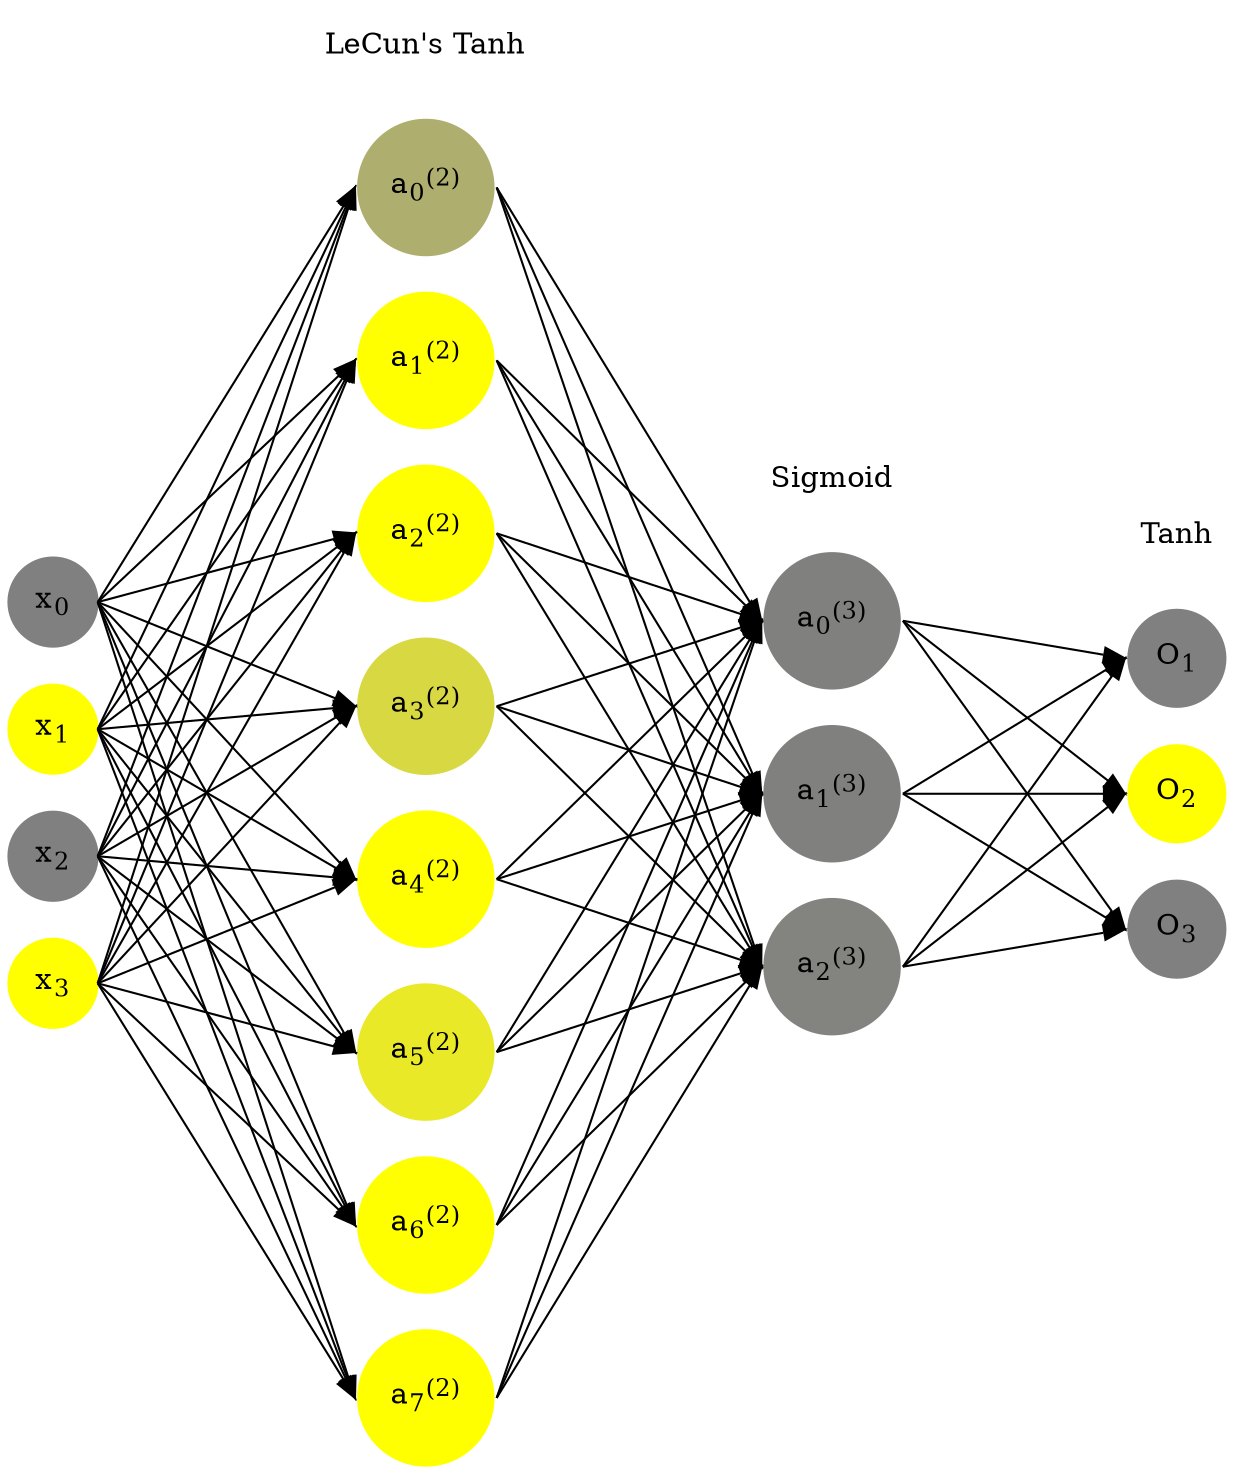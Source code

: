 digraph G {
	rankdir = LR;
	splines=false;
	edge[style=invis];
	ranksep= 1.4;
	{
	node [shape=circle, color="0.1667, 0.0, 0.5", style=filled, fillcolor="0.1667, 0.0, 0.5"];
	x0 [label=<x<sub>0</sub>>];
	}
	{
	node [shape=circle, color="0.1667, 1.0, 1.0", style=filled, fillcolor="0.1667, 1.0, 1.0"];
	x1 [label=<x<sub>1</sub>>];
	}
	{
	node [shape=circle, color="0.1667, 0.0, 0.5", style=filled, fillcolor="0.1667, 0.0, 0.5"];
	x2 [label=<x<sub>2</sub>>];
	}
	{
	node [shape=circle, color="0.1667, 1.0, 1.0", style=filled, fillcolor="0.1667, 1.0, 1.0"];
	x3 [label=<x<sub>3</sub>>];
	}
	{
	node [shape=circle, color="0.1667, 0.365690, 0.682845", style=filled, fillcolor="0.1667, 0.365690, 0.682845"];
	a02 [label=<a<sub>0</sub><sup>(2)</sup>>];
	}
	{
	node [shape=circle, color="0.1667, 1.219543, 1.109771", style=filled, fillcolor="0.1667, 1.219543, 1.109771"];
	a12 [label=<a<sub>1</sub><sup>(2)</sup>>];
	}
	{
	node [shape=circle, color="0.1667, 1.169681, 1.084840", style=filled, fillcolor="0.1667, 1.169681, 1.084840"];
	a22 [label=<a<sub>2</sub><sup>(2)</sup>>];
	}
	{
	node [shape=circle, color="0.1667, 0.689478, 0.844739", style=filled, fillcolor="0.1667, 0.689478, 0.844739"];
	a32 [label=<a<sub>3</sub><sup>(2)</sup>>];
	}
	{
	node [shape=circle, color="0.1667, 1.251850, 1.125925", style=filled, fillcolor="0.1667, 1.251850, 1.125925"];
	a42 [label=<a<sub>4</sub><sup>(2)</sup>>];
	}
	{
	node [shape=circle, color="0.1667, 0.827150, 0.913575", style=filled, fillcolor="0.1667, 0.827150, 0.913575"];
	a52 [label=<a<sub>5</sub><sup>(2)</sup>>];
	}
	{
	node [shape=circle, color="0.1667, 1.108846, 1.054423", style=filled, fillcolor="0.1667, 1.108846, 1.054423"];
	a62 [label=<a<sub>6</sub><sup>(2)</sup>>];
	}
	{
	node [shape=circle, color="0.1667, 1.145365, 1.072682", style=filled, fillcolor="0.1667, 1.145365, 1.072682"];
	a72 [label=<a<sub>7</sub><sup>(2)</sup>>];
	}
	{
	node [shape=circle, color="0.1667, 0.000132, 0.500066", style=filled, fillcolor="0.1667, 0.000132, 0.500066"];
	a03 [label=<a<sub>0</sub><sup>(3)</sup>>];
	}
	{
	node [shape=circle, color="0.1667, 0.006808, 0.503404", style=filled, fillcolor="0.1667, 0.006808, 0.503404"];
	a13 [label=<a<sub>1</sub><sup>(3)</sup>>];
	}
	{
	node [shape=circle, color="0.1667, 0.028912, 0.514456", style=filled, fillcolor="0.1667, 0.028912, 0.514456"];
	a23 [label=<a<sub>2</sub><sup>(3)</sup>>];
	}
	{
	node [shape=circle, color="0.1667, 0.0, 0.5", style=filled, fillcolor="0.1667, 0.0, 0.5"];
	O1 [label=<O<sub>1</sub>>];
	}
	{
	node [shape=circle, color="0.1667, 1.0, 1.0", style=filled, fillcolor="0.1667, 1.0, 1.0"];
	O2 [label=<O<sub>2</sub>>];
	}
	{
	node [shape=circle, color="0.1667, 0.0, 0.5", style=filled, fillcolor="0.1667, 0.0, 0.5"];
	O3 [label=<O<sub>3</sub>>];
	}
	{
	rank=same;
	x0->x1->x2->x3;
	}
	{
	rank=same;
	a02->a12->a22->a32->a42->a52->a62->a72;
	}
	{
	rank=same;
	a03->a13->a23;
	}
	{
	rank=same;
	O1->O2->O3;
	}
	l1 [shape=plaintext,label="LeCun's Tanh"];
	l1->a02;
	{rank=same; l1;a02};
	l2 [shape=plaintext,label="Sigmoid"];
	l2->a03;
	{rank=same; l2;a03};
	l3 [shape=plaintext,label="Tanh"];
	l3->O1;
	{rank=same; l3;O1};
edge[style=solid, tailport=e, headport=w];
	{x0;x1;x2;x3} -> {a02;a12;a22;a32;a42;a52;a62;a72};
	{a02;a12;a22;a32;a42;a52;a62;a72} -> {a03;a13;a23};
	{a03;a13;a23} -> {O1,O2,O3};
}